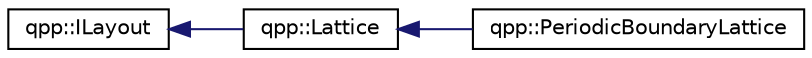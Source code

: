 digraph "Graphical Class Hierarchy"
{
  edge [fontname="Helvetica",fontsize="10",labelfontname="Helvetica",labelfontsize="10"];
  node [fontname="Helvetica",fontsize="10",shape=record];
  rankdir="LR";
  Node0 [label="qpp::ILayout",height=0.2,width=0.4,color="black", fillcolor="white", style="filled",URL="$classqpp_1_1_i_layout.html",tooltip="Mandatory interface for qudit placement layouts. "];
  Node0 -> Node1 [dir="back",color="midnightblue",fontsize="10",style="solid",fontname="Helvetica"];
  Node1 [label="qpp::Lattice",height=0.2,width=0.4,color="black", fillcolor="white", style="filled",URL="$classqpp_1_1_lattice.html",tooltip="N-dimensional orthogonal lattice coordinate system. "];
  Node1 -> Node2 [dir="back",color="midnightblue",fontsize="10",style="solid",fontname="Helvetica"];
  Node2 [label="qpp::PeriodicBoundaryLattice",height=0.2,width=0.4,color="black", fillcolor="white", style="filled",URL="$classqpp_1_1_periodic_boundary_lattice.html",tooltip="N-dimensional orthogonal lattice coordinate system with periodic boundary conditions. "];
}
